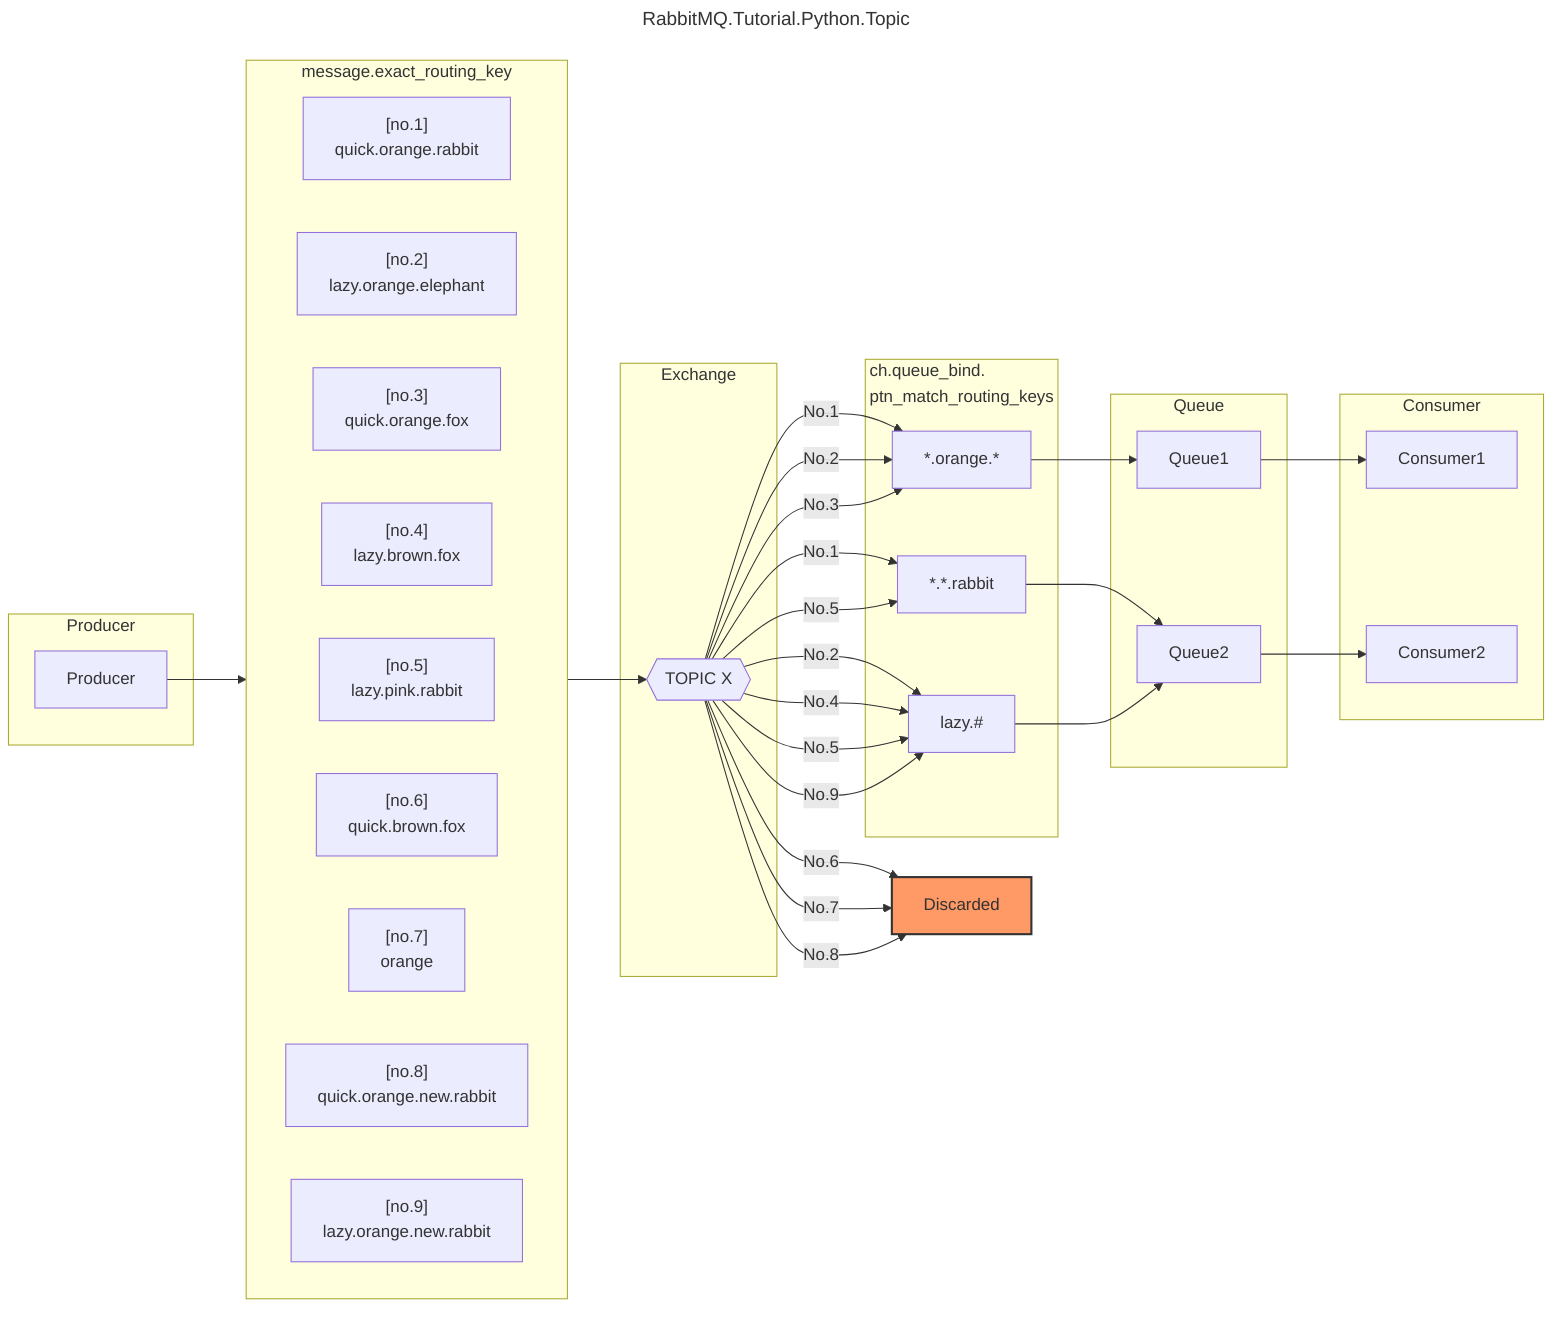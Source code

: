 ---
title: RabbitMQ.Tutorial.Python.Topic
---
graph LR
    subgraph Producer
        A[Producer]
    end
    subgraph Exchange
        B{{TOPIC X}}
    end
    subgraph message.exact_routing_key
        direction LR
        BK1["[no.1]
        quick.orange.rabbit"]
        BK2["[no.2]
        lazy.orange.elephant"]
        BK3["[no.3]
        quick.orange.fox"]
        BK4["[no.4]
        lazy.brown.fox"]
        BK5["[no.5]
        lazy.pink.rabbit"]
        BK6["[no.6]
        quick.brown.fox"]
        BK7["[no.7]
        orange"]
        BK8["[no.8]
        quick.orange.new.rabbit"]
        BK9["[no.9]
        lazy.orange.new.rabbit"]
    end
    subgraph "ch.queue_bind.
    ptn_match_routing_keys"
        ORANGE[*.orange.*]
        RABBIT[*.*.rabbit]
        LAZY[lazy.#]
    end
    subgraph Queue
        Q1["Queue1"]
        Q2["Queue2"]
    end
    subgraph Consumer
        E[Consumer1]
        F[Consumer2]
    end

    %% A --> |Message| B
    A --> message.exact_routing_key
    message.exact_routing_key --> B

    B --> |No.1| ORANGE
    B --> |No.1| RABBIT
    B --> |No.2| ORANGE
    B --> |No.2| LAZY
    B --> |No.3| ORANGE
    B --> |No.4| LAZY
    B --> |No.5| LAZY
    B --> |No.5| RABBIT
    B --> |No.6| G[Discarded]
    B --> |No.7| G[Discarded]
    B --> |No.8| G[Discarded]
    B --> |No.9| LAZY

    ORANGE --> Q1
    RABBIT --> Q2
    LAZY --> Q2

    Q1 --> E
    Q2 --> F

    classDef discarded fill:#f96,stroke:#333,stroke-width:2px;
    G[Discarded]:::discarded